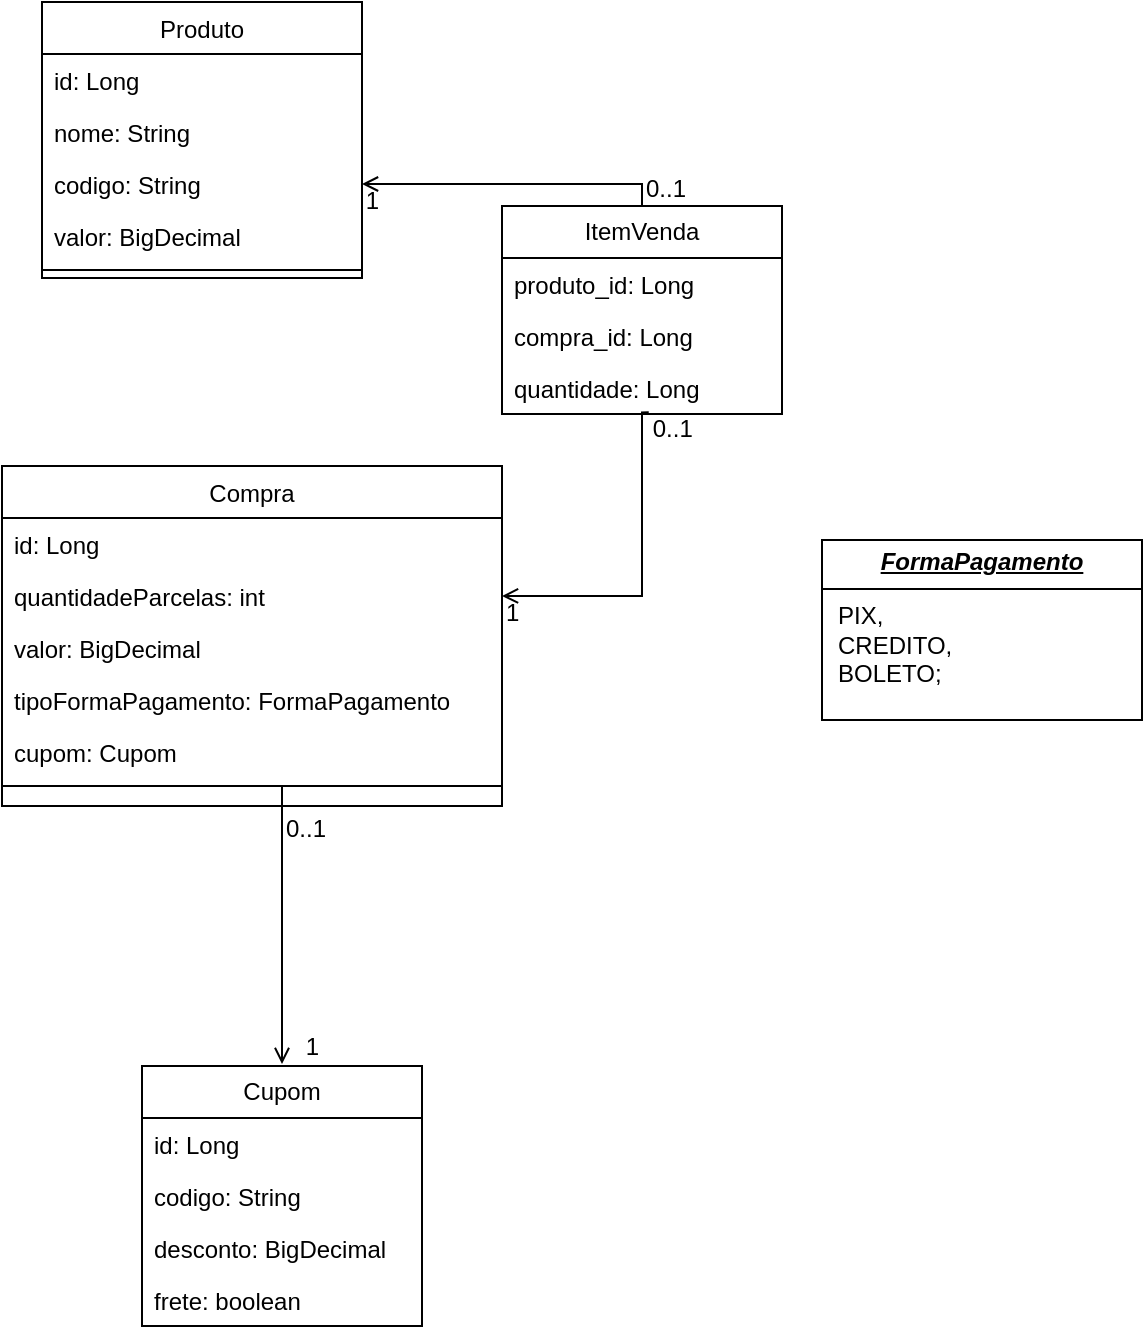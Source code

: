 <mxfile version="27.2.0">
  <diagram id="C5RBs43oDa-KdzZeNtuy" name="Page-1">
    <mxGraphModel dx="496" dy="268" grid="1" gridSize="10" guides="1" tooltips="1" connect="1" arrows="1" fold="1" page="1" pageScale="1" pageWidth="827" pageHeight="1169" math="0" shadow="0">
      <root>
        <mxCell id="WIyWlLk6GJQsqaUBKTNV-0" />
        <mxCell id="WIyWlLk6GJQsqaUBKTNV-1" parent="WIyWlLk6GJQsqaUBKTNV-0" />
        <mxCell id="zkfFHV4jXpPFQw0GAbJ--6" value="Produto" style="swimlane;fontStyle=0;align=center;verticalAlign=top;childLayout=stackLayout;horizontal=1;startSize=26;horizontalStack=0;resizeParent=1;resizeLast=0;collapsible=1;marginBottom=0;rounded=0;shadow=0;strokeWidth=1;" parent="WIyWlLk6GJQsqaUBKTNV-1" vertex="1">
          <mxGeometry x="70" y="338" width="160" height="138" as="geometry">
            <mxRectangle x="130" y="380" width="160" height="26" as="alternateBounds" />
          </mxGeometry>
        </mxCell>
        <mxCell id="zkfFHV4jXpPFQw0GAbJ--7" value="id: Long" style="text;align=left;verticalAlign=top;spacingLeft=4;spacingRight=4;overflow=hidden;rotatable=0;points=[[0,0.5],[1,0.5]];portConstraint=eastwest;" parent="zkfFHV4jXpPFQw0GAbJ--6" vertex="1">
          <mxGeometry y="26" width="160" height="26" as="geometry" />
        </mxCell>
        <mxCell id="7S30xrT-B3u-tBGlDfYa-36" value="nome: String" style="text;align=left;verticalAlign=top;spacingLeft=4;spacingRight=4;overflow=hidden;rotatable=0;points=[[0,0.5],[1,0.5]];portConstraint=eastwest;rounded=0;shadow=0;html=0;" vertex="1" parent="zkfFHV4jXpPFQw0GAbJ--6">
          <mxGeometry y="52" width="160" height="26" as="geometry" />
        </mxCell>
        <mxCell id="zkfFHV4jXpPFQw0GAbJ--8" value="codigo: String" style="text;align=left;verticalAlign=top;spacingLeft=4;spacingRight=4;overflow=hidden;rotatable=0;points=[[0,0.5],[1,0.5]];portConstraint=eastwest;rounded=0;shadow=0;html=0;" parent="zkfFHV4jXpPFQw0GAbJ--6" vertex="1">
          <mxGeometry y="78" width="160" height="26" as="geometry" />
        </mxCell>
        <mxCell id="7S30xrT-B3u-tBGlDfYa-0" value="valor: BigDecimal" style="text;align=left;verticalAlign=top;spacingLeft=4;spacingRight=4;overflow=hidden;rotatable=0;points=[[0,0.5],[1,0.5]];portConstraint=eastwest;rounded=0;shadow=0;html=0;" vertex="1" parent="zkfFHV4jXpPFQw0GAbJ--6">
          <mxGeometry y="104" width="160" height="26" as="geometry" />
        </mxCell>
        <mxCell id="zkfFHV4jXpPFQw0GAbJ--9" value="" style="line;html=1;strokeWidth=1;align=left;verticalAlign=middle;spacingTop=-1;spacingLeft=3;spacingRight=3;rotatable=0;labelPosition=right;points=[];portConstraint=eastwest;" parent="zkfFHV4jXpPFQw0GAbJ--6" vertex="1">
          <mxGeometry y="130" width="160" height="8" as="geometry" />
        </mxCell>
        <mxCell id="zkfFHV4jXpPFQw0GAbJ--13" value="Compra" style="swimlane;fontStyle=0;align=center;verticalAlign=top;childLayout=stackLayout;horizontal=1;startSize=26;horizontalStack=0;resizeParent=1;resizeLast=0;collapsible=1;marginBottom=0;rounded=0;shadow=0;strokeWidth=1;" parent="WIyWlLk6GJQsqaUBKTNV-1" vertex="1">
          <mxGeometry x="50" y="570" width="250" height="170" as="geometry">
            <mxRectangle x="340" y="380" width="170" height="26" as="alternateBounds" />
          </mxGeometry>
        </mxCell>
        <mxCell id="zkfFHV4jXpPFQw0GAbJ--14" value="id: Long" style="text;align=left;verticalAlign=top;spacingLeft=4;spacingRight=4;overflow=hidden;rotatable=0;points=[[0,0.5],[1,0.5]];portConstraint=eastwest;" parent="zkfFHV4jXpPFQw0GAbJ--13" vertex="1">
          <mxGeometry y="26" width="250" height="26" as="geometry" />
        </mxCell>
        <mxCell id="7S30xrT-B3u-tBGlDfYa-37" value="quantidadeParcelas: int" style="text;align=left;verticalAlign=top;spacingLeft=4;spacingRight=4;overflow=hidden;rotatable=0;points=[[0,0.5],[1,0.5]];portConstraint=eastwest;" vertex="1" parent="zkfFHV4jXpPFQw0GAbJ--13">
          <mxGeometry y="52" width="250" height="26" as="geometry" />
        </mxCell>
        <mxCell id="7S30xrT-B3u-tBGlDfYa-2" value="valor: BigDecimal" style="text;align=left;verticalAlign=top;spacingLeft=4;spacingRight=4;overflow=hidden;rotatable=0;points=[[0,0.5],[1,0.5]];portConstraint=eastwest;" vertex="1" parent="zkfFHV4jXpPFQw0GAbJ--13">
          <mxGeometry y="78" width="250" height="26" as="geometry" />
        </mxCell>
        <mxCell id="7S30xrT-B3u-tBGlDfYa-3" value="tipoFormaPagamento: FormaPagamento" style="text;align=left;verticalAlign=top;spacingLeft=4;spacingRight=4;overflow=hidden;rotatable=0;points=[[0,0.5],[1,0.5]];portConstraint=eastwest;" vertex="1" parent="zkfFHV4jXpPFQw0GAbJ--13">
          <mxGeometry y="104" width="250" height="26" as="geometry" />
        </mxCell>
        <mxCell id="7S30xrT-B3u-tBGlDfYa-27" value="cupom: Cupom" style="text;align=left;verticalAlign=top;spacingLeft=4;spacingRight=4;overflow=hidden;rotatable=0;points=[[0,0.5],[1,0.5]];portConstraint=eastwest;" vertex="1" parent="zkfFHV4jXpPFQw0GAbJ--13">
          <mxGeometry y="130" width="250" height="26" as="geometry" />
        </mxCell>
        <mxCell id="zkfFHV4jXpPFQw0GAbJ--15" value="" style="line;html=1;strokeWidth=1;align=left;verticalAlign=middle;spacingTop=-1;spacingLeft=3;spacingRight=3;rotatable=0;labelPosition=right;points=[];portConstraint=eastwest;" parent="zkfFHV4jXpPFQw0GAbJ--13" vertex="1">
          <mxGeometry y="156" width="250" height="8" as="geometry" />
        </mxCell>
        <mxCell id="7S30xrT-B3u-tBGlDfYa-6" value="&lt;p style=&quot;margin:0px;margin-top:4px;text-align:center;text-decoration:underline;&quot;&gt;&lt;b&gt;&lt;i&gt;FormaPagamento&lt;/i&gt;&lt;/b&gt;&lt;/p&gt;&lt;hr size=&quot;1&quot; style=&quot;border-style:solid;&quot;&gt;&lt;p style=&quot;margin:0px;margin-left:8px;&quot;&gt;PIX,&lt;/p&gt;&lt;p style=&quot;margin:0px;margin-left:8px;&quot;&gt;CREDITO,&lt;/p&gt;&lt;p style=&quot;margin:0px;margin-left:8px;&quot;&gt;BOLETO;&lt;/p&gt;&lt;p style=&quot;margin:0px;margin-left:8px;&quot;&gt;&lt;br&gt;&lt;/p&gt;" style="verticalAlign=top;align=left;overflow=fill;html=1;whiteSpace=wrap;" vertex="1" parent="WIyWlLk6GJQsqaUBKTNV-1">
          <mxGeometry x="460" y="607" width="160" height="90" as="geometry" />
        </mxCell>
        <mxCell id="7S30xrT-B3u-tBGlDfYa-8" value="ItemVenda" style="swimlane;fontStyle=0;childLayout=stackLayout;horizontal=1;startSize=26;fillColor=none;horizontalStack=0;resizeParent=1;resizeParentMax=0;resizeLast=0;collapsible=1;marginBottom=0;whiteSpace=wrap;html=1;" vertex="1" parent="WIyWlLk6GJQsqaUBKTNV-1">
          <mxGeometry x="300" y="440" width="140" height="104" as="geometry" />
        </mxCell>
        <mxCell id="7S30xrT-B3u-tBGlDfYa-9" value="produto_id: Long" style="text;strokeColor=none;fillColor=none;align=left;verticalAlign=top;spacingLeft=4;spacingRight=4;overflow=hidden;rotatable=0;points=[[0,0.5],[1,0.5]];portConstraint=eastwest;whiteSpace=wrap;html=1;" vertex="1" parent="7S30xrT-B3u-tBGlDfYa-8">
          <mxGeometry y="26" width="140" height="26" as="geometry" />
        </mxCell>
        <mxCell id="7S30xrT-B3u-tBGlDfYa-10" value="compra_id: Long" style="text;strokeColor=none;fillColor=none;align=left;verticalAlign=top;spacingLeft=4;spacingRight=4;overflow=hidden;rotatable=0;points=[[0,0.5],[1,0.5]];portConstraint=eastwest;whiteSpace=wrap;html=1;" vertex="1" parent="7S30xrT-B3u-tBGlDfYa-8">
          <mxGeometry y="52" width="140" height="26" as="geometry" />
        </mxCell>
        <mxCell id="7S30xrT-B3u-tBGlDfYa-11" value="quantidade: Long" style="text;strokeColor=none;fillColor=none;align=left;verticalAlign=top;spacingLeft=4;spacingRight=4;overflow=hidden;rotatable=0;points=[[0,0.5],[1,0.5]];portConstraint=eastwest;whiteSpace=wrap;html=1;" vertex="1" parent="7S30xrT-B3u-tBGlDfYa-8">
          <mxGeometry y="78" width="140" height="26" as="geometry" />
        </mxCell>
        <mxCell id="7S30xrT-B3u-tBGlDfYa-16" value="" style="endArrow=open;shadow=0;strokeWidth=1;rounded=0;endFill=1;edgeStyle=orthogonalEdgeStyle;entryX=1;entryY=0.5;entryDx=0;entryDy=0;exitX=0.524;exitY=0.968;exitDx=0;exitDy=0;exitPerimeter=0;" edge="1" parent="WIyWlLk6GJQsqaUBKTNV-1" source="7S30xrT-B3u-tBGlDfYa-11">
          <mxGeometry x="0.5" y="41" relative="1" as="geometry">
            <mxPoint x="370" y="550" as="sourcePoint" />
            <mxPoint x="300" y="634.99" as="targetPoint" />
            <mxPoint x="-40" y="32" as="offset" />
            <Array as="points">
              <mxPoint x="370" y="543" />
              <mxPoint x="370" y="635" />
            </Array>
          </mxGeometry>
        </mxCell>
        <mxCell id="7S30xrT-B3u-tBGlDfYa-17" value="0..1" style="resizable=0;align=left;verticalAlign=bottom;labelBackgroundColor=none;fontSize=12;" connectable="0" vertex="1" parent="7S30xrT-B3u-tBGlDfYa-16">
          <mxGeometry x="-1" relative="1" as="geometry">
            <mxPoint y="17" as="offset" />
          </mxGeometry>
        </mxCell>
        <mxCell id="7S30xrT-B3u-tBGlDfYa-18" value="1" style="resizable=0;align=right;verticalAlign=bottom;labelBackgroundColor=none;fontSize=12;" connectable="0" vertex="1" parent="7S30xrT-B3u-tBGlDfYa-16">
          <mxGeometry x="1" relative="1" as="geometry">
            <mxPoint x="10" y="17" as="offset" />
          </mxGeometry>
        </mxCell>
        <mxCell id="7S30xrT-B3u-tBGlDfYa-20" value="" style="endArrow=open;shadow=0;strokeWidth=1;rounded=0;endFill=1;edgeStyle=orthogonalEdgeStyle;elbow=vertical;exitX=0.5;exitY=0;exitDx=0;exitDy=0;entryX=1;entryY=0.5;entryDx=0;entryDy=0;" edge="1" parent="WIyWlLk6GJQsqaUBKTNV-1" source="7S30xrT-B3u-tBGlDfYa-8" target="zkfFHV4jXpPFQw0GAbJ--8">
          <mxGeometry x="0.5" y="41" relative="1" as="geometry">
            <mxPoint x="410" y="423.5" as="sourcePoint" />
            <mxPoint x="240" y="420" as="targetPoint" />
            <mxPoint x="-40" y="32" as="offset" />
          </mxGeometry>
        </mxCell>
        <mxCell id="7S30xrT-B3u-tBGlDfYa-21" value="0..1" style="resizable=0;align=left;verticalAlign=bottom;labelBackgroundColor=none;fontSize=12;" connectable="0" vertex="1" parent="7S30xrT-B3u-tBGlDfYa-20">
          <mxGeometry x="-1" relative="1" as="geometry">
            <mxPoint as="offset" />
          </mxGeometry>
        </mxCell>
        <mxCell id="7S30xrT-B3u-tBGlDfYa-22" value="1" style="resizable=0;align=right;verticalAlign=bottom;labelBackgroundColor=none;fontSize=12;" connectable="0" vertex="1" parent="7S30xrT-B3u-tBGlDfYa-20">
          <mxGeometry x="1" relative="1" as="geometry">
            <mxPoint x="10" y="17" as="offset" />
          </mxGeometry>
        </mxCell>
        <mxCell id="7S30xrT-B3u-tBGlDfYa-28" value="Cupom" style="swimlane;fontStyle=0;childLayout=stackLayout;horizontal=1;startSize=26;fillColor=none;horizontalStack=0;resizeParent=1;resizeParentMax=0;resizeLast=0;collapsible=1;marginBottom=0;whiteSpace=wrap;html=1;" vertex="1" parent="WIyWlLk6GJQsqaUBKTNV-1">
          <mxGeometry x="120" y="870" width="140" height="130" as="geometry" />
        </mxCell>
        <mxCell id="7S30xrT-B3u-tBGlDfYa-29" value="id: Long" style="text;strokeColor=none;fillColor=none;align=left;verticalAlign=top;spacingLeft=4;spacingRight=4;overflow=hidden;rotatable=0;points=[[0,0.5],[1,0.5]];portConstraint=eastwest;whiteSpace=wrap;html=1;" vertex="1" parent="7S30xrT-B3u-tBGlDfYa-28">
          <mxGeometry y="26" width="140" height="26" as="geometry" />
        </mxCell>
        <mxCell id="7S30xrT-B3u-tBGlDfYa-30" value="codigo: String" style="text;strokeColor=none;fillColor=none;align=left;verticalAlign=top;spacingLeft=4;spacingRight=4;overflow=hidden;rotatable=0;points=[[0,0.5],[1,0.5]];portConstraint=eastwest;whiteSpace=wrap;html=1;" vertex="1" parent="7S30xrT-B3u-tBGlDfYa-28">
          <mxGeometry y="52" width="140" height="26" as="geometry" />
        </mxCell>
        <mxCell id="7S30xrT-B3u-tBGlDfYa-38" value="desconto: BigDecimal" style="text;strokeColor=none;fillColor=none;align=left;verticalAlign=top;spacingLeft=4;spacingRight=4;overflow=hidden;rotatable=0;points=[[0,0.5],[1,0.5]];portConstraint=eastwest;whiteSpace=wrap;html=1;" vertex="1" parent="7S30xrT-B3u-tBGlDfYa-28">
          <mxGeometry y="78" width="140" height="26" as="geometry" />
        </mxCell>
        <mxCell id="7S30xrT-B3u-tBGlDfYa-39" value="frete: boolean" style="text;strokeColor=none;fillColor=none;align=left;verticalAlign=top;spacingLeft=4;spacingRight=4;overflow=hidden;rotatable=0;points=[[0,0.5],[1,0.5]];portConstraint=eastwest;whiteSpace=wrap;html=1;" vertex="1" parent="7S30xrT-B3u-tBGlDfYa-28">
          <mxGeometry y="104" width="140" height="26" as="geometry" />
        </mxCell>
        <mxCell id="7S30xrT-B3u-tBGlDfYa-32" value="" style="endArrow=open;shadow=0;strokeWidth=1;rounded=0;endFill=1;edgeStyle=orthogonalEdgeStyle;exitX=0.56;exitY=0.5;exitDx=0;exitDy=0;exitPerimeter=0;" edge="1" parent="WIyWlLk6GJQsqaUBKTNV-1" source="zkfFHV4jXpPFQw0GAbJ--15">
          <mxGeometry x="0.5" y="41" relative="1" as="geometry">
            <mxPoint x="180" y="740" as="sourcePoint" />
            <mxPoint x="190" y="869" as="targetPoint" />
            <mxPoint x="-40" y="32" as="offset" />
            <Array as="points">
              <mxPoint x="190" y="770" />
              <mxPoint x="190" y="770" />
            </Array>
          </mxGeometry>
        </mxCell>
        <mxCell id="7S30xrT-B3u-tBGlDfYa-33" value="0..1" style="resizable=0;align=left;verticalAlign=bottom;labelBackgroundColor=none;fontSize=12;" connectable="0" vertex="1" parent="7S30xrT-B3u-tBGlDfYa-32">
          <mxGeometry x="-1" relative="1" as="geometry">
            <mxPoint y="30" as="offset" />
          </mxGeometry>
        </mxCell>
        <mxCell id="7S30xrT-B3u-tBGlDfYa-34" value="1" style="resizable=0;align=right;verticalAlign=bottom;labelBackgroundColor=none;fontSize=12;" connectable="0" vertex="1" parent="7S30xrT-B3u-tBGlDfYa-32">
          <mxGeometry x="1" relative="1" as="geometry">
            <mxPoint x="20" as="offset" />
          </mxGeometry>
        </mxCell>
      </root>
    </mxGraphModel>
  </diagram>
</mxfile>
